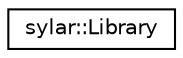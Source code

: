 digraph "类继承关系图"
{
 // LATEX_PDF_SIZE
  edge [fontname="Helvetica",fontsize="10",labelfontname="Helvetica",labelfontsize="10"];
  node [fontname="Helvetica",fontsize="10",shape=record];
  rankdir="LR";
  Node0 [label="sylar::Library",height=0.2,width=0.4,color="black", fillcolor="white", style="filled",URL="$classsylar_1_1Library.html",tooltip=" "];
}
